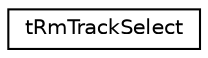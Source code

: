 digraph "Graphical Class Hierarchy"
{
  edge [fontname="Helvetica",fontsize="10",labelfontname="Helvetica",labelfontsize="10"];
  node [fontname="Helvetica",fontsize="10",shape=record];
  rankdir="LR";
  Node1 [label="tRmTrackSelect",height=0.2,width=0.4,color="black", fillcolor="white", style="filled",URL="$structt_rm_track_select.html",tooltip="Structure for track selection. "];
}
